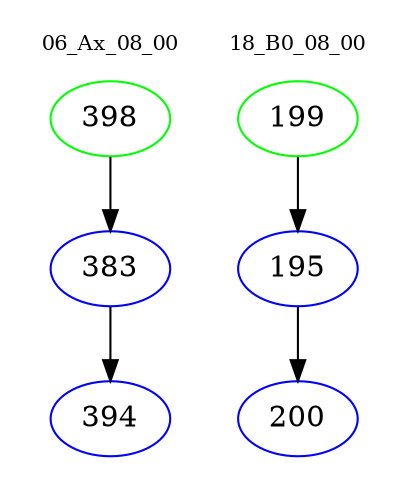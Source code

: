 digraph{
subgraph cluster_0 {
color = white
label = "06_Ax_08_00";
fontsize=10;
T0_398 [label="398", color="green"]
T0_398 -> T0_383 [color="black"]
T0_383 [label="383", color="blue"]
T0_383 -> T0_394 [color="black"]
T0_394 [label="394", color="blue"]
}
subgraph cluster_1 {
color = white
label = "18_B0_08_00";
fontsize=10;
T1_199 [label="199", color="green"]
T1_199 -> T1_195 [color="black"]
T1_195 [label="195", color="blue"]
T1_195 -> T1_200 [color="black"]
T1_200 [label="200", color="blue"]
}
}
